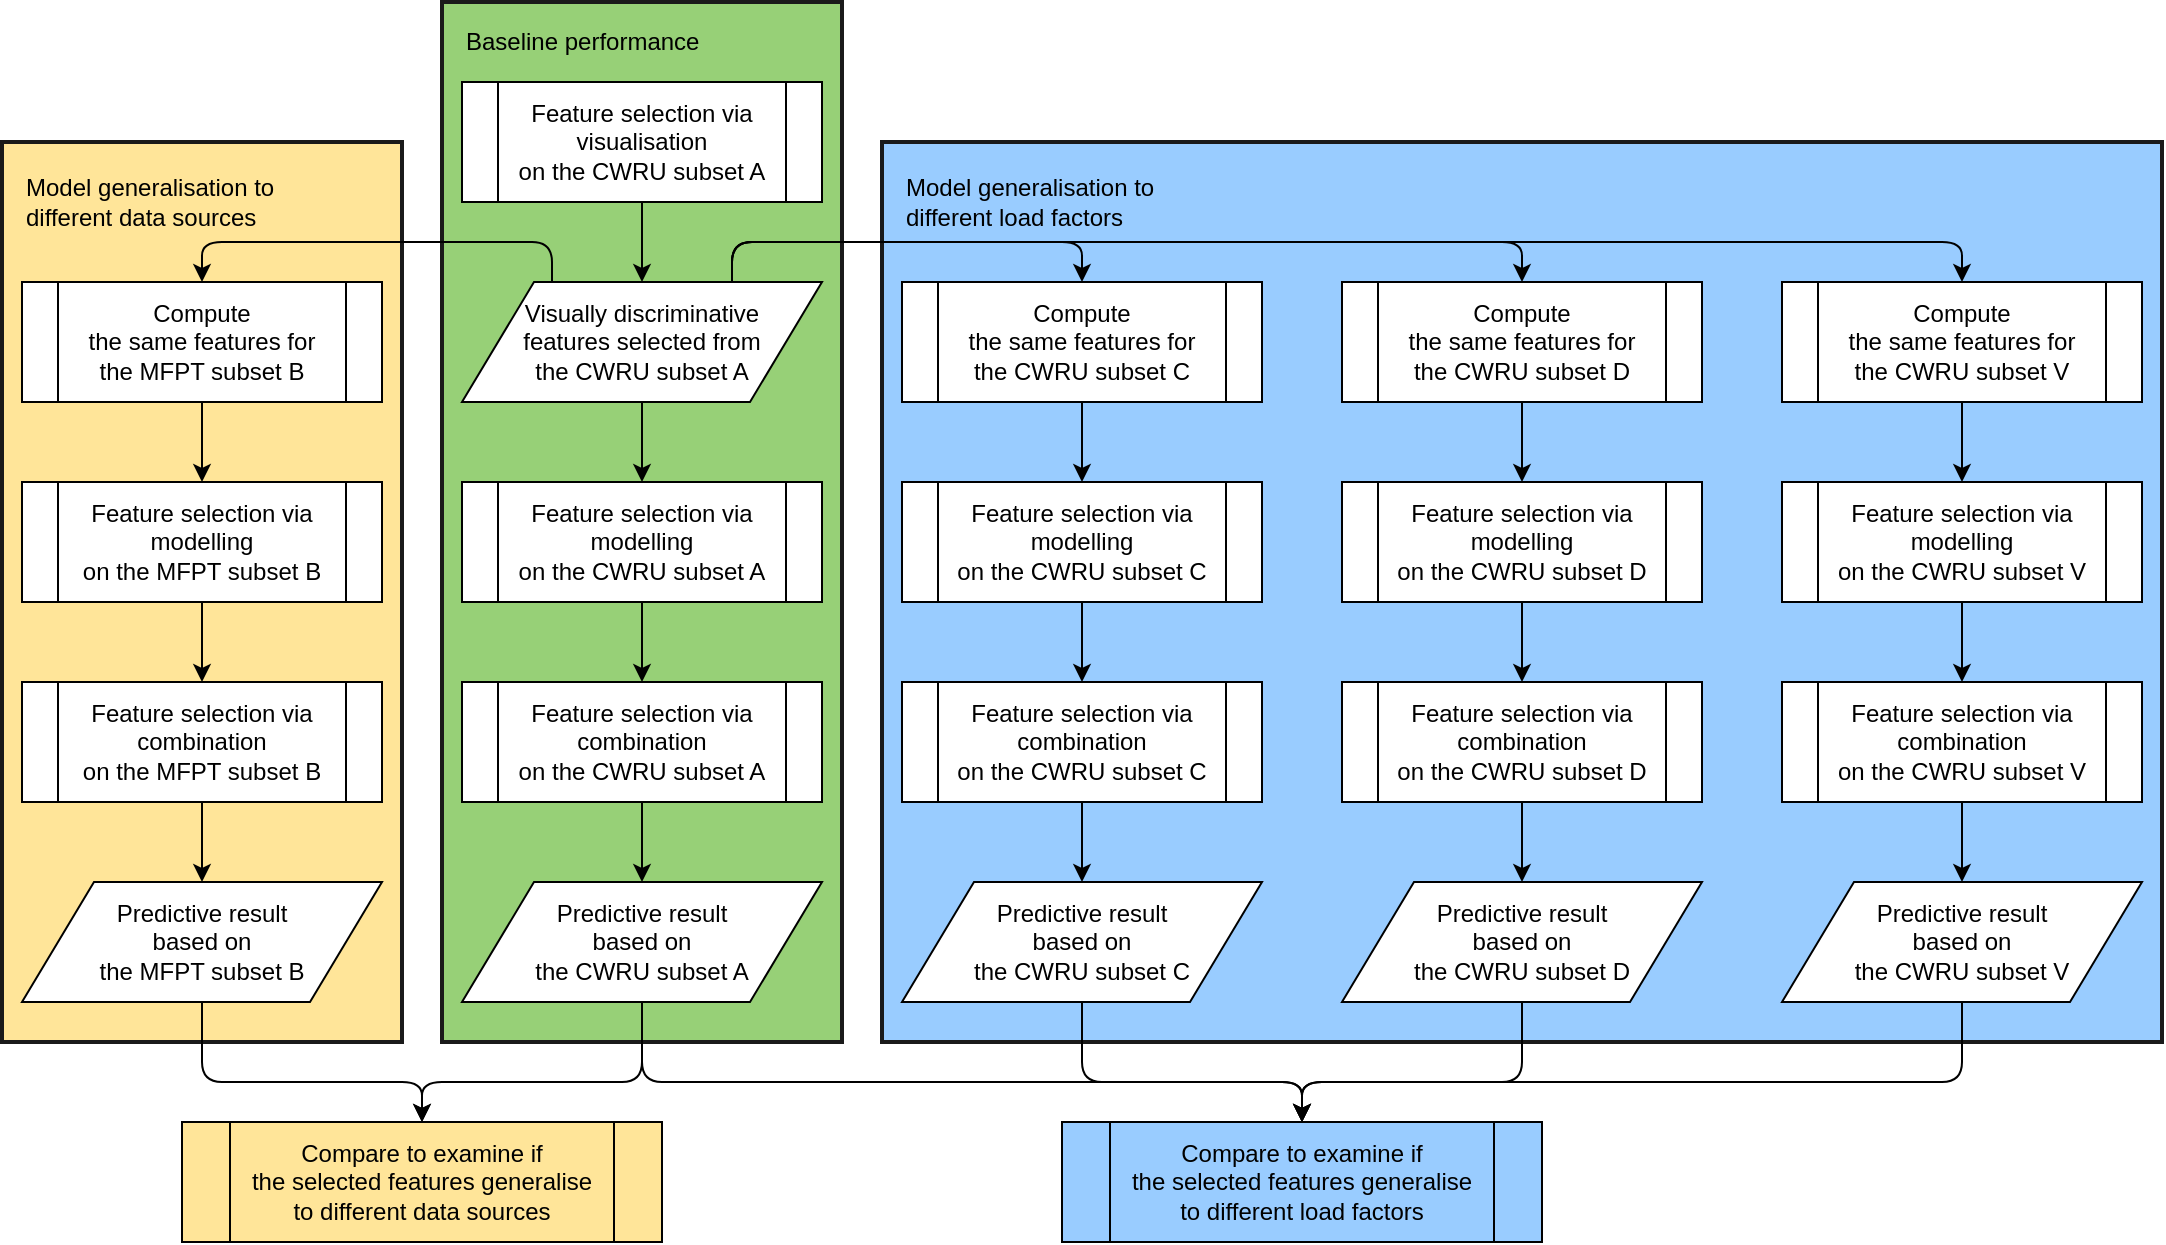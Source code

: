 <mxfile version="11.0.8" type="device"><diagram id="CyePewvEzH_Xu7WqFP_W" name="Page-1"><mxGraphModel dx="1055" dy="521" grid="1" gridSize="10" guides="1" tooltips="1" connect="1" arrows="1" fold="1" page="1" pageScale="1" pageWidth="1169" pageHeight="1654" math="0" shadow="0"><root><mxCell id="0"/><mxCell id="1" parent="0"/><mxCell id="sOEJXFN6aJN20EEKZS_q-8" value="" style="rounded=0;whiteSpace=wrap;html=1;labelBackgroundColor=none;strokeColor=#1A1A1A;strokeWidth=2;fillColor=#99CCFF;fontSize=18;fontColor=#000000;align=center;" vertex="1" parent="1"><mxGeometry x="470" y="140" width="640" height="450" as="geometry"/></mxCell><mxCell id="sOEJXFN6aJN20EEKZS_q-7" value="" style="rounded=0;whiteSpace=wrap;html=1;labelBackgroundColor=none;strokeColor=#1A1A1A;strokeWidth=2;fillColor=#FFE599;fontSize=18;fontColor=#000000;align=center;" vertex="1" parent="1"><mxGeometry x="30" y="140" width="200" height="450" as="geometry"/></mxCell><mxCell id="sOEJXFN6aJN20EEKZS_q-6" value="" style="rounded=0;whiteSpace=wrap;html=1;labelBackgroundColor=none;strokeColor=#1A1A1A;strokeWidth=2;fillColor=#97D077;fontSize=18;fontColor=#000000;align=center;" vertex="1" parent="1"><mxGeometry x="250" y="70" width="200" height="520" as="geometry"/></mxCell><mxCell id="mCYri62lwBE3hZQtjHA8-1" value="Visually discriminative&lt;br&gt;features selected from&lt;br&gt;the CWRU subset A" style="shape=parallelogram;perimeter=parallelogramPerimeter;whiteSpace=wrap;html=1;" parent="1" vertex="1"><mxGeometry x="260" y="210" width="180" height="60" as="geometry"/></mxCell><mxCell id="mCYri62lwBE3hZQtjHA8-2" value="Compute&lt;br&gt;the same features for&lt;br&gt;the MFPT subset B" style="shape=process;whiteSpace=wrap;html=1;backgroundOutline=1;" parent="1" vertex="1"><mxGeometry x="40" y="210" width="180" height="60" as="geometry"/></mxCell><mxCell id="mCYri62lwBE3hZQtjHA8-3" value="Compute&lt;br&gt;the same features for&lt;br&gt;the CWRU subset C" style="shape=process;whiteSpace=wrap;html=1;backgroundOutline=1;" parent="1" vertex="1"><mxGeometry x="480" y="210" width="180" height="60" as="geometry"/></mxCell><mxCell id="mCYri62lwBE3hZQtjHA8-4" value="Compute&lt;br&gt;the same features for&lt;br&gt;the CWRU subset D" style="shape=process;whiteSpace=wrap;html=1;backgroundOutline=1;" parent="1" vertex="1"><mxGeometry x="700" y="210" width="180" height="60" as="geometry"/></mxCell><mxCell id="mCYri62lwBE3hZQtjHA8-5" value="Compute&lt;br&gt;the same features for&lt;br&gt;the CWRU subset V" style="shape=process;whiteSpace=wrap;html=1;backgroundOutline=1;" parent="1" vertex="1"><mxGeometry x="920" y="210" width="180" height="60" as="geometry"/></mxCell><mxCell id="mCYri62lwBE3hZQtjHA8-6" value="Feature selection via&lt;br&gt;modelling&lt;br&gt;on the MFPT subset B" style="shape=process;whiteSpace=wrap;html=1;backgroundOutline=1;" parent="1" vertex="1"><mxGeometry x="40" y="310" width="180" height="60" as="geometry"/></mxCell><mxCell id="mCYri62lwBE3hZQtjHA8-7" value="Feature selection via&lt;br&gt;combination&lt;br&gt;on the MFPT subset B" style="shape=process;whiteSpace=wrap;html=1;backgroundOutline=1;" parent="1" vertex="1"><mxGeometry x="40" y="410" width="180" height="60" as="geometry"/></mxCell><mxCell id="mCYri62lwBE3hZQtjHA8-9" value="Feature selection via&lt;br&gt;modelling&lt;br&gt;on the CWRU subset A" style="shape=process;whiteSpace=wrap;html=1;backgroundOutline=1;" parent="1" vertex="1"><mxGeometry x="260" y="310" width="180" height="60" as="geometry"/></mxCell><mxCell id="mCYri62lwBE3hZQtjHA8-10" value="Feature selection via&lt;br&gt;combination&lt;br&gt;on the CWRU subset A" style="shape=process;whiteSpace=wrap;html=1;backgroundOutline=1;" parent="1" vertex="1"><mxGeometry x="260" y="410" width="180" height="60" as="geometry"/></mxCell><mxCell id="mCYri62lwBE3hZQtjHA8-11" value="Feature selection via&lt;br&gt;modelling&lt;br&gt;on the CWRU subset C" style="shape=process;whiteSpace=wrap;html=1;backgroundOutline=1;" parent="1" vertex="1"><mxGeometry x="480" y="310" width="180" height="60" as="geometry"/></mxCell><mxCell id="mCYri62lwBE3hZQtjHA8-12" value="Feature selection via&lt;br&gt;combination&lt;br&gt;on the CWRU subset C" style="shape=process;whiteSpace=wrap;html=1;backgroundOutline=1;" parent="1" vertex="1"><mxGeometry x="480" y="410" width="180" height="60" as="geometry"/></mxCell><mxCell id="mCYri62lwBE3hZQtjHA8-13" value="Feature selection via&lt;br&gt;modelling&lt;br&gt;on the CWRU subset D" style="shape=process;whiteSpace=wrap;html=1;backgroundOutline=1;" parent="1" vertex="1"><mxGeometry x="700" y="310" width="180" height="60" as="geometry"/></mxCell><mxCell id="mCYri62lwBE3hZQtjHA8-14" value="Feature selection via&lt;br&gt;combination&lt;br&gt;on the CWRU subset D" style="shape=process;whiteSpace=wrap;html=1;backgroundOutline=1;" parent="1" vertex="1"><mxGeometry x="700" y="410" width="180" height="60" as="geometry"/></mxCell><mxCell id="mCYri62lwBE3hZQtjHA8-15" value="Feature selection via&lt;br&gt;modelling&lt;br&gt;on the CWRU subset V" style="shape=process;whiteSpace=wrap;html=1;backgroundOutline=1;" parent="1" vertex="1"><mxGeometry x="920" y="310" width="180" height="60" as="geometry"/></mxCell><mxCell id="mCYri62lwBE3hZQtjHA8-16" value="Feature selection via&lt;br&gt;combination&lt;br&gt;on the CWRU subset V" style="shape=process;whiteSpace=wrap;html=1;backgroundOutline=1;" parent="1" vertex="1"><mxGeometry x="920" y="410" width="180" height="60" as="geometry"/></mxCell><mxCell id="mCYri62lwBE3hZQtjHA8-22" value="Feature selection via&lt;br&gt;visualisation&lt;br&gt;on the CWRU subset A" style="shape=process;whiteSpace=wrap;html=1;backgroundOutline=1;" parent="1" vertex="1"><mxGeometry x="260" y="110" width="180" height="60" as="geometry"/></mxCell><mxCell id="mCYri62lwBE3hZQtjHA8-23" value="" style="endArrow=classic;html=1;exitX=0.5;exitY=1;exitDx=0;exitDy=0;entryX=0.5;entryY=0;entryDx=0;entryDy=0;" parent="1" source="mCYri62lwBE3hZQtjHA8-22" target="mCYri62lwBE3hZQtjHA8-1" edge="1"><mxGeometry width="50" height="50" relative="1" as="geometry"><mxPoint y="660" as="sourcePoint"/><mxPoint x="50" y="610" as="targetPoint"/></mxGeometry></mxCell><mxCell id="mCYri62lwBE3hZQtjHA8-26" value="" style="endArrow=classic;html=1;exitX=0.5;exitY=1;exitDx=0;exitDy=0;entryX=0.5;entryY=0;entryDx=0;entryDy=0;" parent="1" source="mCYri62lwBE3hZQtjHA8-2" target="mCYri62lwBE3hZQtjHA8-6" edge="1"><mxGeometry width="50" height="50" relative="1" as="geometry"><mxPoint y="660" as="sourcePoint"/><mxPoint x="50" y="610" as="targetPoint"/></mxGeometry></mxCell><mxCell id="mCYri62lwBE3hZQtjHA8-27" value="" style="endArrow=classic;html=1;exitX=0.5;exitY=1;exitDx=0;exitDy=0;entryX=0.5;entryY=0;entryDx=0;entryDy=0;" parent="1" source="mCYri62lwBE3hZQtjHA8-6" target="mCYri62lwBE3hZQtjHA8-7" edge="1"><mxGeometry width="50" height="50" relative="1" as="geometry"><mxPoint y="660" as="sourcePoint"/><mxPoint x="50" y="610" as="targetPoint"/></mxGeometry></mxCell><mxCell id="mCYri62lwBE3hZQtjHA8-28" value="" style="endArrow=classic;html=1;exitX=0.5;exitY=1;exitDx=0;exitDy=0;entryX=0.5;entryY=0;entryDx=0;entryDy=0;" parent="1" source="mCYri62lwBE3hZQtjHA8-7" target="zRAkyI3MCk4B4dJqGGW5-5" edge="1"><mxGeometry width="50" height="50" relative="1" as="geometry"><mxPoint y="660" as="sourcePoint"/><mxPoint x="160" y="500" as="targetPoint"/></mxGeometry></mxCell><mxCell id="mCYri62lwBE3hZQtjHA8-29" value="" style="endArrow=classic;html=1;exitX=0.5;exitY=1;exitDx=0;exitDy=0;entryX=0.5;entryY=0;entryDx=0;entryDy=0;" parent="1" source="mCYri62lwBE3hZQtjHA8-1" target="mCYri62lwBE3hZQtjHA8-9" edge="1"><mxGeometry width="50" height="50" relative="1" as="geometry"><mxPoint y="660" as="sourcePoint"/><mxPoint x="50" y="610" as="targetPoint"/></mxGeometry></mxCell><mxCell id="mCYri62lwBE3hZQtjHA8-30" value="" style="endArrow=classic;html=1;exitX=0.5;exitY=1;exitDx=0;exitDy=0;entryX=0.5;entryY=0;entryDx=0;entryDy=0;" parent="1" source="mCYri62lwBE3hZQtjHA8-9" target="mCYri62lwBE3hZQtjHA8-10" edge="1"><mxGeometry width="50" height="50" relative="1" as="geometry"><mxPoint y="660" as="sourcePoint"/><mxPoint x="50" y="610" as="targetPoint"/></mxGeometry></mxCell><mxCell id="mCYri62lwBE3hZQtjHA8-31" value="" style="endArrow=classic;html=1;exitX=0.5;exitY=1;exitDx=0;exitDy=0;entryX=0.5;entryY=0;entryDx=0;entryDy=0;" parent="1" source="mCYri62lwBE3hZQtjHA8-10" target="zRAkyI3MCk4B4dJqGGW5-6" edge="1"><mxGeometry width="50" height="50" relative="1" as="geometry"><mxPoint y="660" as="sourcePoint"/><mxPoint x="380" y="500" as="targetPoint"/></mxGeometry></mxCell><mxCell id="mCYri62lwBE3hZQtjHA8-32" value="" style="endArrow=classic;html=1;exitX=0.5;exitY=1;exitDx=0;exitDy=0;entryX=0.5;entryY=0;entryDx=0;entryDy=0;" parent="1" source="mCYri62lwBE3hZQtjHA8-3" target="mCYri62lwBE3hZQtjHA8-11" edge="1"><mxGeometry width="50" height="50" relative="1" as="geometry"><mxPoint x="30" y="660" as="sourcePoint"/><mxPoint x="80" y="610" as="targetPoint"/></mxGeometry></mxCell><mxCell id="mCYri62lwBE3hZQtjHA8-33" value="" style="endArrow=classic;html=1;exitX=0.5;exitY=1;exitDx=0;exitDy=0;entryX=0.5;entryY=0;entryDx=0;entryDy=0;" parent="1" source="mCYri62lwBE3hZQtjHA8-11" target="mCYri62lwBE3hZQtjHA8-12" edge="1"><mxGeometry width="50" height="50" relative="1" as="geometry"><mxPoint y="660" as="sourcePoint"/><mxPoint x="50" y="610" as="targetPoint"/></mxGeometry></mxCell><mxCell id="mCYri62lwBE3hZQtjHA8-34" value="" style="endArrow=classic;html=1;exitX=0.5;exitY=1;exitDx=0;exitDy=0;entryX=0.5;entryY=0;entryDx=0;entryDy=0;" parent="1" source="mCYri62lwBE3hZQtjHA8-12" target="zRAkyI3MCk4B4dJqGGW5-7" edge="1"><mxGeometry width="50" height="50" relative="1" as="geometry"><mxPoint x="50" y="660" as="sourcePoint"/><mxPoint x="610" y="500" as="targetPoint"/></mxGeometry></mxCell><mxCell id="mCYri62lwBE3hZQtjHA8-35" value="" style="endArrow=classic;html=1;exitX=0.5;exitY=1;exitDx=0;exitDy=0;entryX=0.5;entryY=0;entryDx=0;entryDy=0;" parent="1" source="mCYri62lwBE3hZQtjHA8-4" target="mCYri62lwBE3hZQtjHA8-13" edge="1"><mxGeometry width="50" height="50" relative="1" as="geometry"><mxPoint x="340" y="660" as="sourcePoint"/><mxPoint x="390" y="610" as="targetPoint"/></mxGeometry></mxCell><mxCell id="mCYri62lwBE3hZQtjHA8-36" value="" style="endArrow=classic;html=1;exitX=0.5;exitY=1;exitDx=0;exitDy=0;entryX=0.5;entryY=0;entryDx=0;entryDy=0;" parent="1" source="mCYri62lwBE3hZQtjHA8-13" target="mCYri62lwBE3hZQtjHA8-14" edge="1"><mxGeometry width="50" height="50" relative="1" as="geometry"><mxPoint x="340" y="660" as="sourcePoint"/><mxPoint x="390" y="610" as="targetPoint"/></mxGeometry></mxCell><mxCell id="mCYri62lwBE3hZQtjHA8-37" value="" style="endArrow=classic;html=1;exitX=0.5;exitY=1;exitDx=0;exitDy=0;entryX=0.5;entryY=0;entryDx=0;entryDy=0;" parent="1" source="mCYri62lwBE3hZQtjHA8-14" target="zRAkyI3MCk4B4dJqGGW5-8" edge="1"><mxGeometry width="50" height="50" relative="1" as="geometry"><mxPoint x="340" y="660" as="sourcePoint"/><mxPoint x="820" y="500" as="targetPoint"/></mxGeometry></mxCell><mxCell id="mCYri62lwBE3hZQtjHA8-38" value="" style="endArrow=classic;html=1;exitX=0.5;exitY=1;exitDx=0;exitDy=0;entryX=0.5;entryY=0;entryDx=0;entryDy=0;" parent="1" source="mCYri62lwBE3hZQtjHA8-5" target="mCYri62lwBE3hZQtjHA8-15" edge="1"><mxGeometry width="50" height="50" relative="1" as="geometry"><mxPoint x="480" y="660" as="sourcePoint"/><mxPoint x="530" y="610" as="targetPoint"/></mxGeometry></mxCell><mxCell id="mCYri62lwBE3hZQtjHA8-39" value="" style="endArrow=classic;html=1;exitX=0.5;exitY=1;exitDx=0;exitDy=0;entryX=0.5;entryY=0;entryDx=0;entryDy=0;" parent="1" source="mCYri62lwBE3hZQtjHA8-15" target="mCYri62lwBE3hZQtjHA8-16" edge="1"><mxGeometry width="50" height="50" relative="1" as="geometry"><mxPoint x="480" y="660" as="sourcePoint"/><mxPoint x="530" y="610" as="targetPoint"/></mxGeometry></mxCell><mxCell id="mCYri62lwBE3hZQtjHA8-40" value="" style="endArrow=classic;html=1;exitX=0.5;exitY=1;exitDx=0;exitDy=0;entryX=0.5;entryY=0;entryDx=0;entryDy=0;" parent="1" source="mCYri62lwBE3hZQtjHA8-16" target="zRAkyI3MCk4B4dJqGGW5-11" edge="1"><mxGeometry width="50" height="50" relative="1" as="geometry"><mxPoint x="480" y="660" as="sourcePoint"/><mxPoint x="1040" y="500" as="targetPoint"/></mxGeometry></mxCell><mxCell id="mCYri62lwBE3hZQtjHA8-41" value="" style="endArrow=classic;html=1;exitX=0.75;exitY=0;exitDx=0;exitDy=0;entryX=0.5;entryY=0;entryDx=0;entryDy=0;" parent="1" source="mCYri62lwBE3hZQtjHA8-1" target="mCYri62lwBE3hZQtjHA8-3" edge="1"><mxGeometry width="50" height="50" relative="1" as="geometry"><mxPoint x="130" y="660" as="sourcePoint"/><mxPoint x="600" y="170" as="targetPoint"/><Array as="points"><mxPoint x="395" y="190"/><mxPoint x="570" y="190"/></Array></mxGeometry></mxCell><mxCell id="mCYri62lwBE3hZQtjHA8-42" value="" style="endArrow=classic;html=1;exitX=0.25;exitY=0;exitDx=0;exitDy=0;entryX=0.5;entryY=0;entryDx=0;entryDy=0;" parent="1" source="mCYri62lwBE3hZQtjHA8-1" target="mCYri62lwBE3hZQtjHA8-2" edge="1"><mxGeometry width="50" height="50" relative="1" as="geometry"><mxPoint y="660" as="sourcePoint"/><mxPoint x="50" y="610" as="targetPoint"/><Array as="points"><mxPoint x="305" y="190"/><mxPoint x="130" y="190"/></Array></mxGeometry></mxCell><mxCell id="mCYri62lwBE3hZQtjHA8-43" value="" style="endArrow=classic;html=1;exitX=0.75;exitY=0;exitDx=0;exitDy=0;entryX=0.5;entryY=0;entryDx=0;entryDy=0;" parent="1" source="mCYri62lwBE3hZQtjHA8-1" target="mCYri62lwBE3hZQtjHA8-4" edge="1"><mxGeometry width="50" height="50" relative="1" as="geometry"><mxPoint y="660" as="sourcePoint"/><mxPoint x="50" y="610" as="targetPoint"/><Array as="points"><mxPoint x="395" y="190"/><mxPoint x="790" y="190"/></Array></mxGeometry></mxCell><mxCell id="mCYri62lwBE3hZQtjHA8-44" value="" style="endArrow=classic;html=1;exitX=0.75;exitY=0;exitDx=0;exitDy=0;entryX=0.5;entryY=0;entryDx=0;entryDy=0;" parent="1" source="mCYri62lwBE3hZQtjHA8-1" target="mCYri62lwBE3hZQtjHA8-5" edge="1"><mxGeometry width="50" height="50" relative="1" as="geometry"><mxPoint x="310" y="660" as="sourcePoint"/><mxPoint x="360" y="610" as="targetPoint"/><Array as="points"><mxPoint x="395" y="190"/><mxPoint x="1010" y="190"/></Array></mxGeometry></mxCell><mxCell id="zRAkyI3MCk4B4dJqGGW5-1" value="Compare to examine if&lt;br&gt;the selected features generalise&lt;br&gt;to different data sources" style="shape=process;whiteSpace=wrap;html=1;backgroundOutline=1;fillColor=#FFE599;" parent="1" vertex="1"><mxGeometry x="120" y="630" width="240" height="60" as="geometry"/></mxCell><mxCell id="zRAkyI3MCk4B4dJqGGW5-3" value="Compare to examine if&lt;br&gt;the selected features generalise&lt;br&gt;to different load factors" style="shape=process;whiteSpace=wrap;html=1;backgroundOutline=1;fillColor=#99CCFF;" parent="1" vertex="1"><mxGeometry x="560" y="630" width="240" height="60" as="geometry"/></mxCell><mxCell id="zRAkyI3MCk4B4dJqGGW5-5" value="Predictive result&lt;br&gt;based on&lt;br&gt;the MFPT subset B" style="shape=parallelogram;perimeter=parallelogramPerimeter;whiteSpace=wrap;html=1;" parent="1" vertex="1"><mxGeometry x="40" y="510" width="180" height="60" as="geometry"/></mxCell><mxCell id="zRAkyI3MCk4B4dJqGGW5-6" value="Predictive result&lt;br&gt;based on&lt;br&gt;the CWRU subset A" style="shape=parallelogram;perimeter=parallelogramPerimeter;whiteSpace=wrap;html=1;" parent="1" vertex="1"><mxGeometry x="260" y="510" width="180" height="60" as="geometry"/></mxCell><mxCell id="zRAkyI3MCk4B4dJqGGW5-7" value="Predictive result&lt;br&gt;based on&lt;br&gt;the CWRU subset C" style="shape=parallelogram;perimeter=parallelogramPerimeter;whiteSpace=wrap;html=1;" parent="1" vertex="1"><mxGeometry x="480" y="510" width="180" height="60" as="geometry"/></mxCell><mxCell id="zRAkyI3MCk4B4dJqGGW5-8" value="Predictive result&lt;br&gt;based on&lt;br&gt;the CWRU subset D" style="shape=parallelogram;perimeter=parallelogramPerimeter;whiteSpace=wrap;html=1;" parent="1" vertex="1"><mxGeometry x="700" y="510" width="180" height="60" as="geometry"/></mxCell><mxCell id="zRAkyI3MCk4B4dJqGGW5-11" value="Predictive result&lt;br&gt;based on&lt;br&gt;the CWRU subset V" style="shape=parallelogram;perimeter=parallelogramPerimeter;whiteSpace=wrap;html=1;" parent="1" vertex="1"><mxGeometry x="920" y="510" width="180" height="60" as="geometry"/></mxCell><mxCell id="zRAkyI3MCk4B4dJqGGW5-14" value="" style="endArrow=classic;html=1;exitX=0.5;exitY=1;exitDx=0;exitDy=0;entryX=0.5;entryY=0;entryDx=0;entryDy=0;" parent="1" source="zRAkyI3MCk4B4dJqGGW5-5" target="zRAkyI3MCk4B4dJqGGW5-1" edge="1"><mxGeometry width="50" height="50" relative="1" as="geometry"><mxPoint x="40" y="740" as="sourcePoint"/><mxPoint x="90" y="690" as="targetPoint"/><Array as="points"><mxPoint x="130" y="610"/><mxPoint x="240" y="610"/></Array></mxGeometry></mxCell><mxCell id="zRAkyI3MCk4B4dJqGGW5-15" value="" style="endArrow=classic;html=1;exitX=0.5;exitY=1;exitDx=0;exitDy=0;entryX=0.5;entryY=0;entryDx=0;entryDy=0;" parent="1" source="zRAkyI3MCk4B4dJqGGW5-6" target="zRAkyI3MCk4B4dJqGGW5-1" edge="1"><mxGeometry width="50" height="50" relative="1" as="geometry"><mxPoint x="40" y="740" as="sourcePoint"/><mxPoint x="90" y="690" as="targetPoint"/><Array as="points"><mxPoint x="350" y="610"/><mxPoint x="240" y="610"/></Array></mxGeometry></mxCell><mxCell id="zRAkyI3MCk4B4dJqGGW5-16" value="" style="endArrow=classic;html=1;exitX=0.5;exitY=1;exitDx=0;exitDy=0;entryX=0.5;entryY=0;entryDx=0;entryDy=0;" parent="1" source="zRAkyI3MCk4B4dJqGGW5-6" target="zRAkyI3MCk4B4dJqGGW5-3" edge="1"><mxGeometry width="50" height="50" relative="1" as="geometry"><mxPoint x="130" y="740" as="sourcePoint"/><mxPoint x="180" y="690" as="targetPoint"/><Array as="points"><mxPoint x="350" y="610"/><mxPoint x="680" y="610"/></Array></mxGeometry></mxCell><mxCell id="zRAkyI3MCk4B4dJqGGW5-17" value="" style="endArrow=classic;html=1;exitX=0.5;exitY=1;exitDx=0;exitDy=0;entryX=0.5;entryY=0;entryDx=0;entryDy=0;" parent="1" source="zRAkyI3MCk4B4dJqGGW5-7" target="zRAkyI3MCk4B4dJqGGW5-3" edge="1"><mxGeometry width="50" height="50" relative="1" as="geometry"><mxPoint x="130" y="740" as="sourcePoint"/><mxPoint x="180" y="690" as="targetPoint"/><Array as="points"><mxPoint x="570" y="610"/><mxPoint x="680" y="610"/></Array></mxGeometry></mxCell><mxCell id="zRAkyI3MCk4B4dJqGGW5-18" value="" style="endArrow=classic;html=1;exitX=0.5;exitY=1;exitDx=0;exitDy=0;entryX=0.5;entryY=0;entryDx=0;entryDy=0;" parent="1" source="zRAkyI3MCk4B4dJqGGW5-8" target="zRAkyI3MCk4B4dJqGGW5-3" edge="1"><mxGeometry width="50" height="50" relative="1" as="geometry"><mxPoint x="130" y="740" as="sourcePoint"/><mxPoint x="180" y="690" as="targetPoint"/><Array as="points"><mxPoint x="790" y="610"/><mxPoint x="680" y="610"/></Array></mxGeometry></mxCell><mxCell id="zRAkyI3MCk4B4dJqGGW5-19" value="" style="endArrow=classic;html=1;exitX=0.5;exitY=1;exitDx=0;exitDy=0;entryX=0.5;entryY=0;entryDx=0;entryDy=0;" parent="1" source="zRAkyI3MCk4B4dJqGGW5-11" target="zRAkyI3MCk4B4dJqGGW5-3" edge="1"><mxGeometry width="50" height="50" relative="1" as="geometry"><mxPoint x="240" y="740" as="sourcePoint"/><mxPoint x="290" y="690" as="targetPoint"/><Array as="points"><mxPoint x="1010" y="610"/><mxPoint x="680" y="610"/></Array></mxGeometry></mxCell><mxCell id="sOEJXFN6aJN20EEKZS_q-2" value="Baseline performance" style="text;html=1;strokeColor=none;fillColor=none;align=left;verticalAlign=middle;whiteSpace=wrap;rounded=0;" vertex="1" parent="1"><mxGeometry x="260" y="80" width="180" height="20" as="geometry"/></mxCell><mxCell id="sOEJXFN6aJN20EEKZS_q-4" value="Model generalisation to&lt;br&gt;different data sources" style="text;html=1;strokeColor=none;fillColor=none;align=left;verticalAlign=middle;whiteSpace=wrap;rounded=0;" vertex="1" parent="1"><mxGeometry x="40" y="150" width="180" height="40" as="geometry"/></mxCell><mxCell id="sOEJXFN6aJN20EEKZS_q-9" value="Model generalisation to&lt;br&gt;different load factors" style="text;html=1;strokeColor=none;fillColor=none;align=left;verticalAlign=middle;whiteSpace=wrap;rounded=0;" vertex="1" parent="1"><mxGeometry x="480" y="150" width="180" height="40" as="geometry"/></mxCell></root></mxGraphModel></diagram></mxfile>